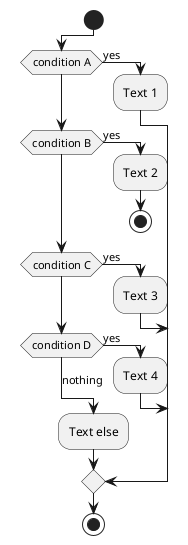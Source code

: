 @startuml
!pragma useVerticalIf on
start
if (condition A) then (yes)
  :Text 1;
elseif (condition B) then (yes)
  :Text 2;
stop
elseif (condition C) then (yes)
  :Text 3;
elseif (condition D) then (yes)
  :Text 4;
else (nothing)
  :Text else;
endif
stop
@enduml